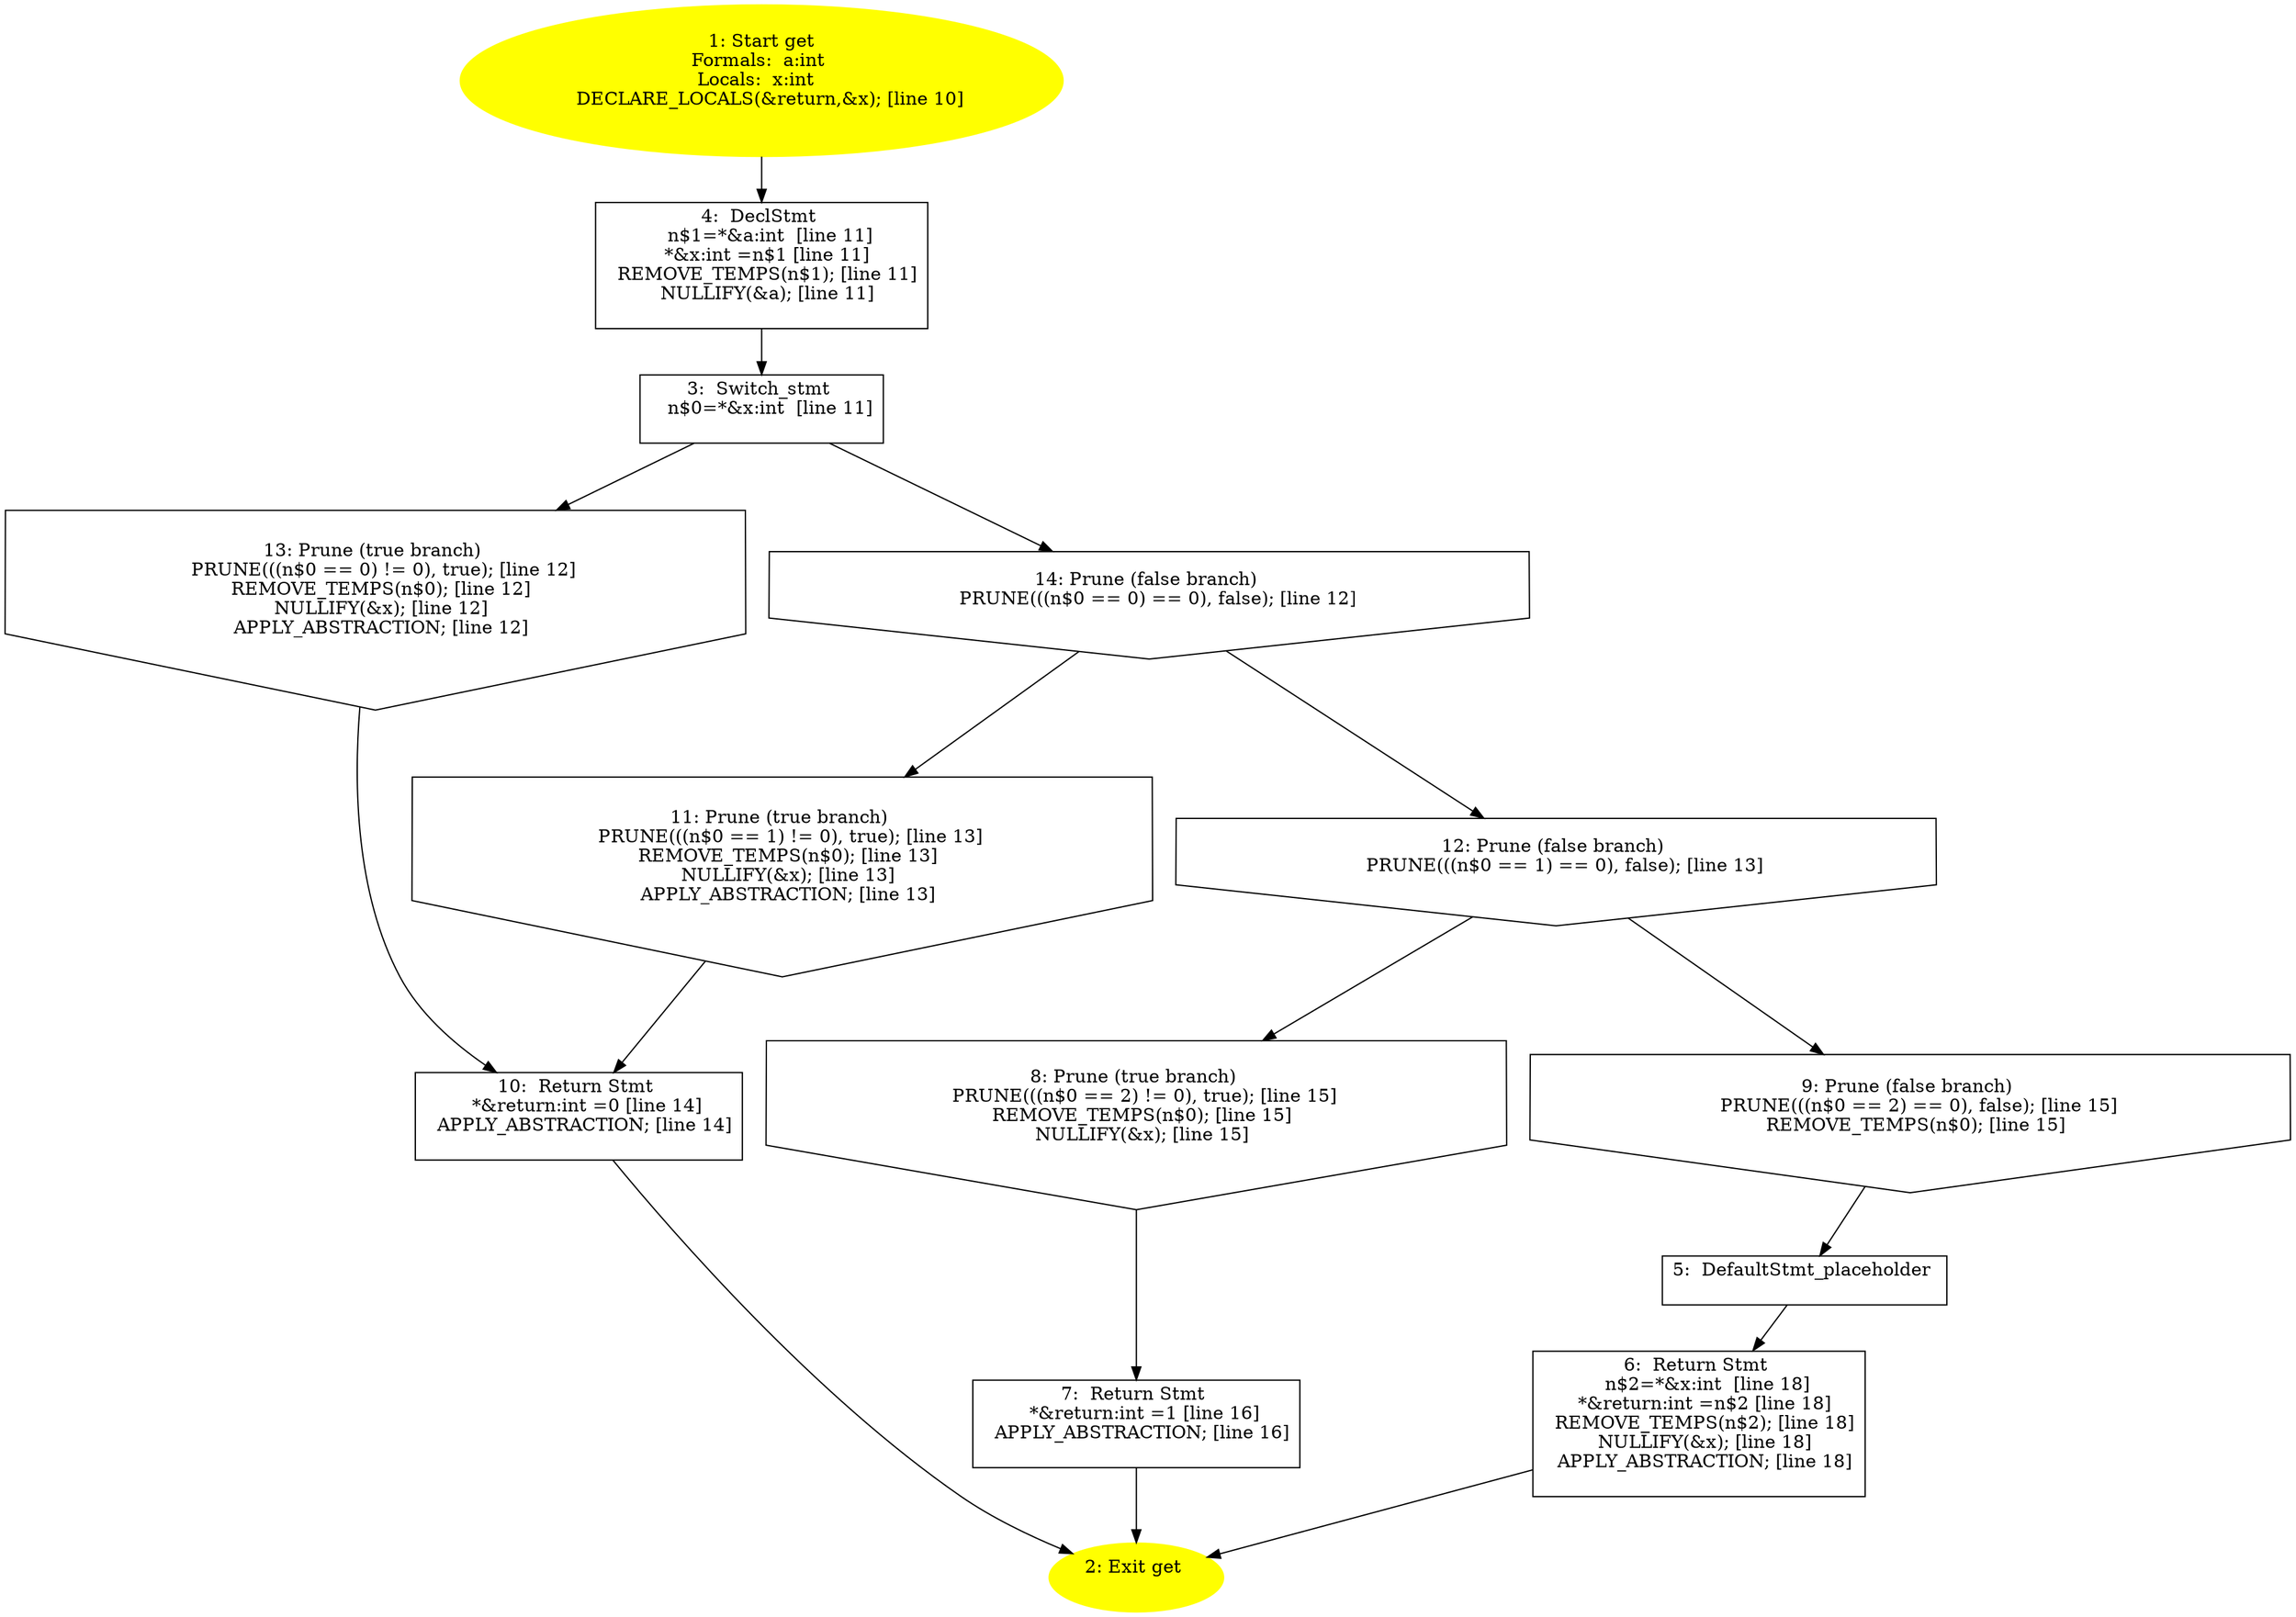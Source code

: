 /* @generated */
digraph iCFG {
14 [label="14: Prune (false branch) \n   PRUNE(((n$0 == 0) == 0), false); [line 12]\n " shape="invhouse"]
	

	 14 -> 11 ;
	 14 -> 12 ;
13 [label="13: Prune (true branch) \n   PRUNE(((n$0 == 0) != 0), true); [line 12]\n  REMOVE_TEMPS(n$0); [line 12]\n  NULLIFY(&x); [line 12]\n  APPLY_ABSTRACTION; [line 12]\n " shape="invhouse"]
	

	 13 -> 10 ;
12 [label="12: Prune (false branch) \n   PRUNE(((n$0 == 1) == 0), false); [line 13]\n " shape="invhouse"]
	

	 12 -> 8 ;
	 12 -> 9 ;
11 [label="11: Prune (true branch) \n   PRUNE(((n$0 == 1) != 0), true); [line 13]\n  REMOVE_TEMPS(n$0); [line 13]\n  NULLIFY(&x); [line 13]\n  APPLY_ABSTRACTION; [line 13]\n " shape="invhouse"]
	

	 11 -> 10 ;
10 [label="10:  Return Stmt \n   *&return:int =0 [line 14]\n  APPLY_ABSTRACTION; [line 14]\n " shape="box"]
	

	 10 -> 2 ;
9 [label="9: Prune (false branch) \n   PRUNE(((n$0 == 2) == 0), false); [line 15]\n  REMOVE_TEMPS(n$0); [line 15]\n " shape="invhouse"]
	

	 9 -> 5 ;
8 [label="8: Prune (true branch) \n   PRUNE(((n$0 == 2) != 0), true); [line 15]\n  REMOVE_TEMPS(n$0); [line 15]\n  NULLIFY(&x); [line 15]\n " shape="invhouse"]
	

	 8 -> 7 ;
7 [label="7:  Return Stmt \n   *&return:int =1 [line 16]\n  APPLY_ABSTRACTION; [line 16]\n " shape="box"]
	

	 7 -> 2 ;
6 [label="6:  Return Stmt \n   n$2=*&x:int  [line 18]\n  *&return:int =n$2 [line 18]\n  REMOVE_TEMPS(n$2); [line 18]\n  NULLIFY(&x); [line 18]\n  APPLY_ABSTRACTION; [line 18]\n " shape="box"]
	

	 6 -> 2 ;
5 [label="5:  DefaultStmt_placeholder \n  " shape="box"]
	

	 5 -> 6 ;
4 [label="4:  DeclStmt \n   n$1=*&a:int  [line 11]\n  *&x:int =n$1 [line 11]\n  REMOVE_TEMPS(n$1); [line 11]\n  NULLIFY(&a); [line 11]\n " shape="box"]
	

	 4 -> 3 ;
3 [label="3:  Switch_stmt \n   n$0=*&x:int  [line 11]\n " shape="box"]
	

	 3 -> 13 ;
	 3 -> 14 ;
2 [label="2: Exit get \n  " color=yellow style=filled]
	

1 [label="1: Start get\nFormals:  a:int \nLocals:  x:int  \n   DECLARE_LOCALS(&return,&x); [line 10]\n " color=yellow style=filled]
	

	 1 -> 4 ;
}
